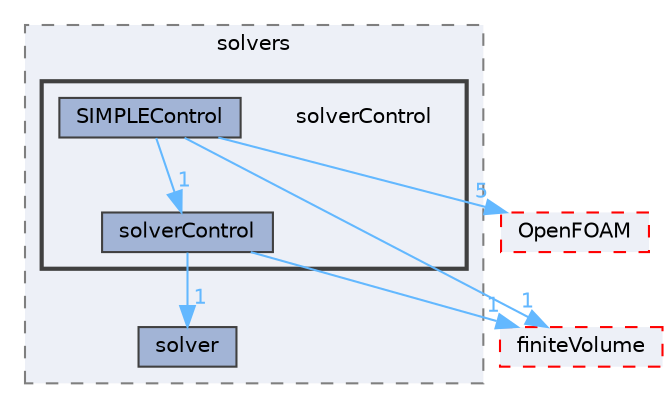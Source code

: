 digraph "src/optimisation/adjointOptimisation/adjoint/solvers/solverControl"
{
 // LATEX_PDF_SIZE
  bgcolor="transparent";
  edge [fontname=Helvetica,fontsize=10,labelfontname=Helvetica,labelfontsize=10];
  node [fontname=Helvetica,fontsize=10,shape=box,height=0.2,width=0.4];
  compound=true
  subgraph clusterdir_f1ea2e00111d8324be054b4e32e6ee53 {
    graph [ bgcolor="#edf0f7", pencolor="grey50", label="solvers", fontname=Helvetica,fontsize=10 style="filled,dashed", URL="dir_f1ea2e00111d8324be054b4e32e6ee53.html",tooltip=""]
  dir_03910c6759d6bb80aef325b0807c6e94 [label="solver", fillcolor="#a2b4d6", color="grey25", style="filled", URL="dir_03910c6759d6bb80aef325b0807c6e94.html",tooltip=""];
  subgraph clusterdir_54e2bdabc2921f49c73b33c8cf47c961 {
    graph [ bgcolor="#edf0f7", pencolor="grey25", label="", fontname=Helvetica,fontsize=10 style="filled,bold", URL="dir_54e2bdabc2921f49c73b33c8cf47c961.html",tooltip=""]
    dir_54e2bdabc2921f49c73b33c8cf47c961 [shape=plaintext, label="solverControl"];
  dir_ecf406ef7f8ca5419358fd512340fb34 [label="SIMPLEControl", fillcolor="#a2b4d6", color="grey25", style="filled", URL="dir_ecf406ef7f8ca5419358fd512340fb34.html",tooltip=""];
  dir_e81d89f91bfba3766c2179154dd784ad [label="solverControl", fillcolor="#a2b4d6", color="grey25", style="filled", URL="dir_e81d89f91bfba3766c2179154dd784ad.html",tooltip=""];
  }
  }
  dir_9bd15774b555cf7259a6fa18f99fe99b [label="finiteVolume", fillcolor="#edf0f7", color="red", style="filled,dashed", URL="dir_9bd15774b555cf7259a6fa18f99fe99b.html",tooltip=""];
  dir_c5473ff19b20e6ec4dfe5c310b3778a8 [label="OpenFOAM", fillcolor="#edf0f7", color="red", style="filled,dashed", URL="dir_c5473ff19b20e6ec4dfe5c310b3778a8.html",tooltip=""];
  dir_ecf406ef7f8ca5419358fd512340fb34->dir_c5473ff19b20e6ec4dfe5c310b3778a8 [headlabel="5", labeldistance=1.5 headhref="dir_003531_002695.html" href="dir_003531_002695.html" color="steelblue1" fontcolor="steelblue1"];
  dir_ecf406ef7f8ca5419358fd512340fb34->dir_e81d89f91bfba3766c2179154dd784ad [headlabel="1", labeldistance=1.5 headhref="dir_003531_003651.html" href="dir_003531_003651.html" color="steelblue1" fontcolor="steelblue1"];
  dir_ecf406ef7f8ca5419358fd512340fb34->dir_9bd15774b555cf7259a6fa18f99fe99b [headlabel="1", labeldistance=1.5 headhref="dir_003531_001387.html" href="dir_003531_001387.html" color="steelblue1" fontcolor="steelblue1"];
  dir_e81d89f91bfba3766c2179154dd784ad->dir_03910c6759d6bb80aef325b0807c6e94 [headlabel="1", labeldistance=1.5 headhref="dir_003651_003649.html" href="dir_003651_003649.html" color="steelblue1" fontcolor="steelblue1"];
  dir_e81d89f91bfba3766c2179154dd784ad->dir_9bd15774b555cf7259a6fa18f99fe99b [headlabel="1", labeldistance=1.5 headhref="dir_003651_001387.html" href="dir_003651_001387.html" color="steelblue1" fontcolor="steelblue1"];
}
